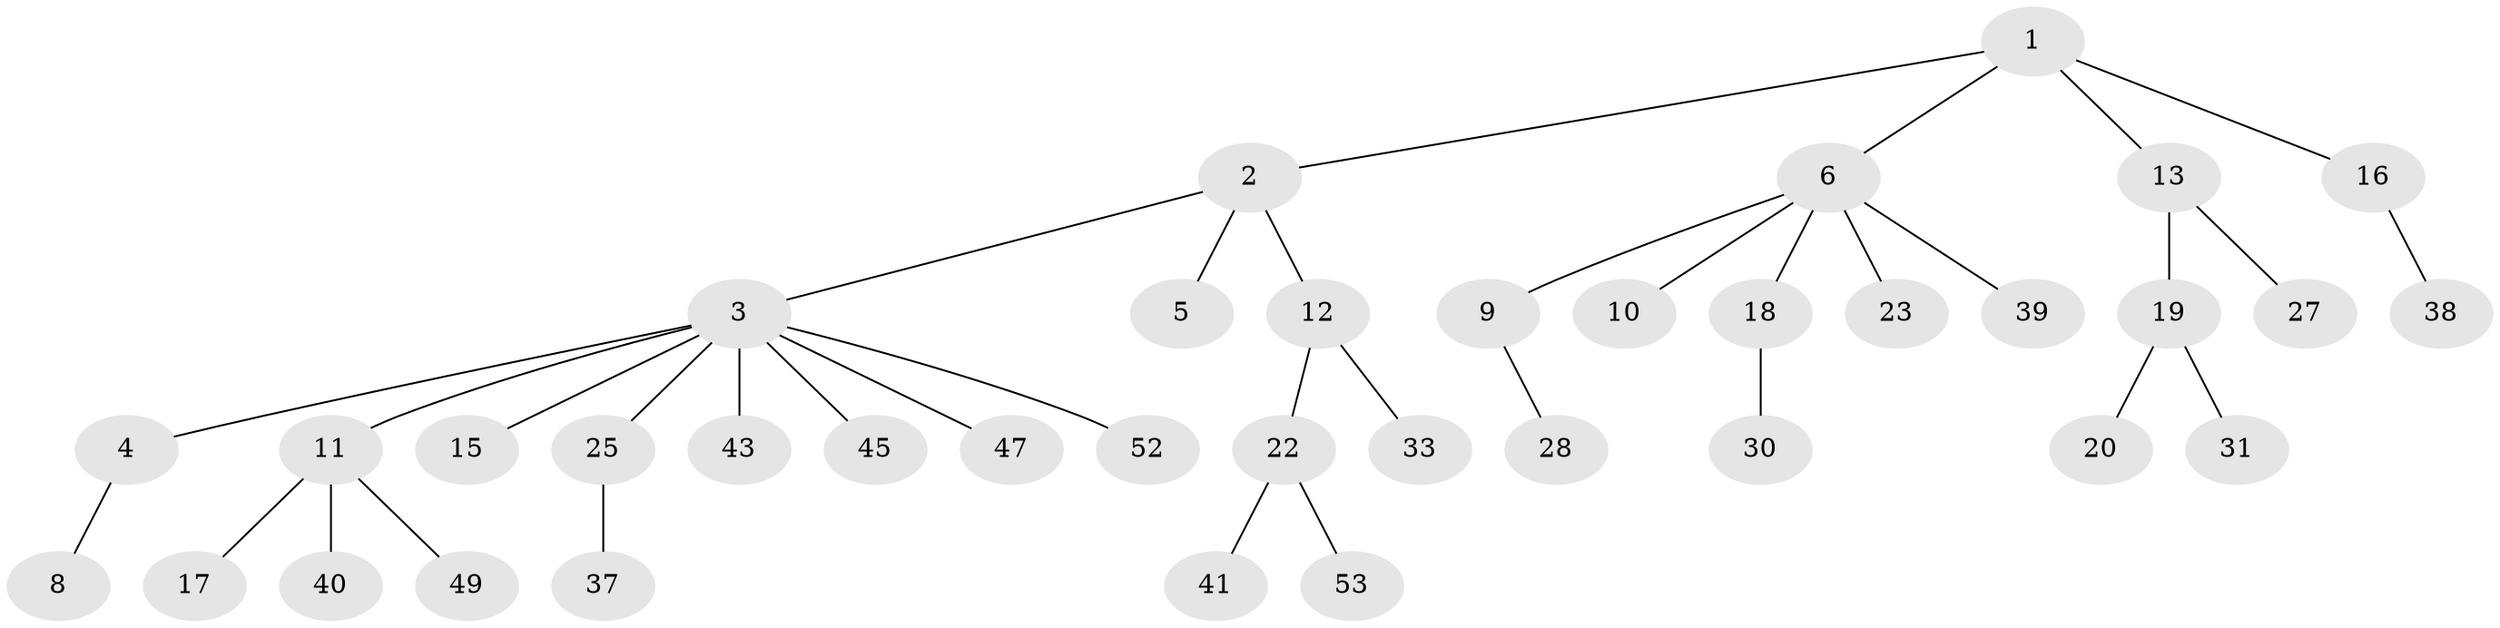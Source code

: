 // original degree distribution, {5: 0.05660377358490566, 7: 0.018867924528301886, 3: 0.09433962264150944, 1: 0.5471698113207547, 2: 0.20754716981132076, 4: 0.07547169811320754}
// Generated by graph-tools (version 1.1) at 2025/42/03/06/25 10:42:06]
// undirected, 37 vertices, 36 edges
graph export_dot {
graph [start="1"]
  node [color=gray90,style=filled];
  1 [super="+21"];
  2 [super="+29"];
  3 [super="+34"];
  4 [super="+51"];
  5;
  6 [super="+7"];
  8;
  9 [super="+26"];
  10;
  11 [super="+36"];
  12 [super="+32"];
  13 [super="+14"];
  15;
  16 [super="+50"];
  17;
  18;
  19 [super="+35"];
  20;
  22 [super="+24"];
  23;
  25;
  27 [super="+48"];
  28;
  30 [super="+42"];
  31;
  33;
  37 [super="+46"];
  38 [super="+44"];
  39;
  40;
  41;
  43;
  45;
  47;
  49;
  52;
  53;
  1 -- 2;
  1 -- 6;
  1 -- 13;
  1 -- 16;
  2 -- 3;
  2 -- 5;
  2 -- 12;
  3 -- 4;
  3 -- 11;
  3 -- 15;
  3 -- 25;
  3 -- 47;
  3 -- 43;
  3 -- 52;
  3 -- 45;
  4 -- 8;
  6 -- 39;
  6 -- 18;
  6 -- 23;
  6 -- 9;
  6 -- 10;
  9 -- 28;
  11 -- 17;
  11 -- 40;
  11 -- 49;
  12 -- 22;
  12 -- 33;
  13 -- 27;
  13 -- 19;
  16 -- 38;
  18 -- 30;
  19 -- 20;
  19 -- 31;
  22 -- 41;
  22 -- 53;
  25 -- 37;
}
